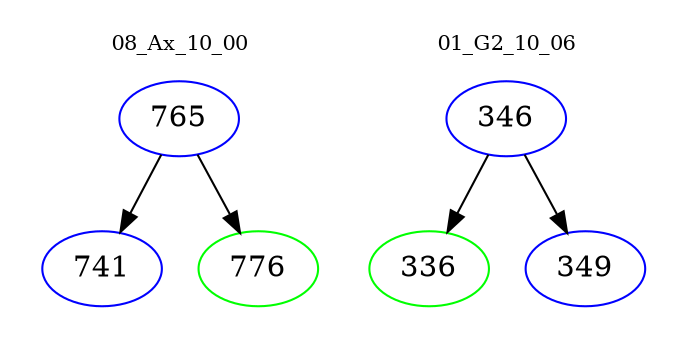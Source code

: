 digraph{
subgraph cluster_0 {
color = white
label = "08_Ax_10_00";
fontsize=10;
T0_765 [label="765", color="blue"]
T0_765 -> T0_741 [color="black"]
T0_741 [label="741", color="blue"]
T0_765 -> T0_776 [color="black"]
T0_776 [label="776", color="green"]
}
subgraph cluster_1 {
color = white
label = "01_G2_10_06";
fontsize=10;
T1_346 [label="346", color="blue"]
T1_346 -> T1_336 [color="black"]
T1_336 [label="336", color="green"]
T1_346 -> T1_349 [color="black"]
T1_349 [label="349", color="blue"]
}
}
